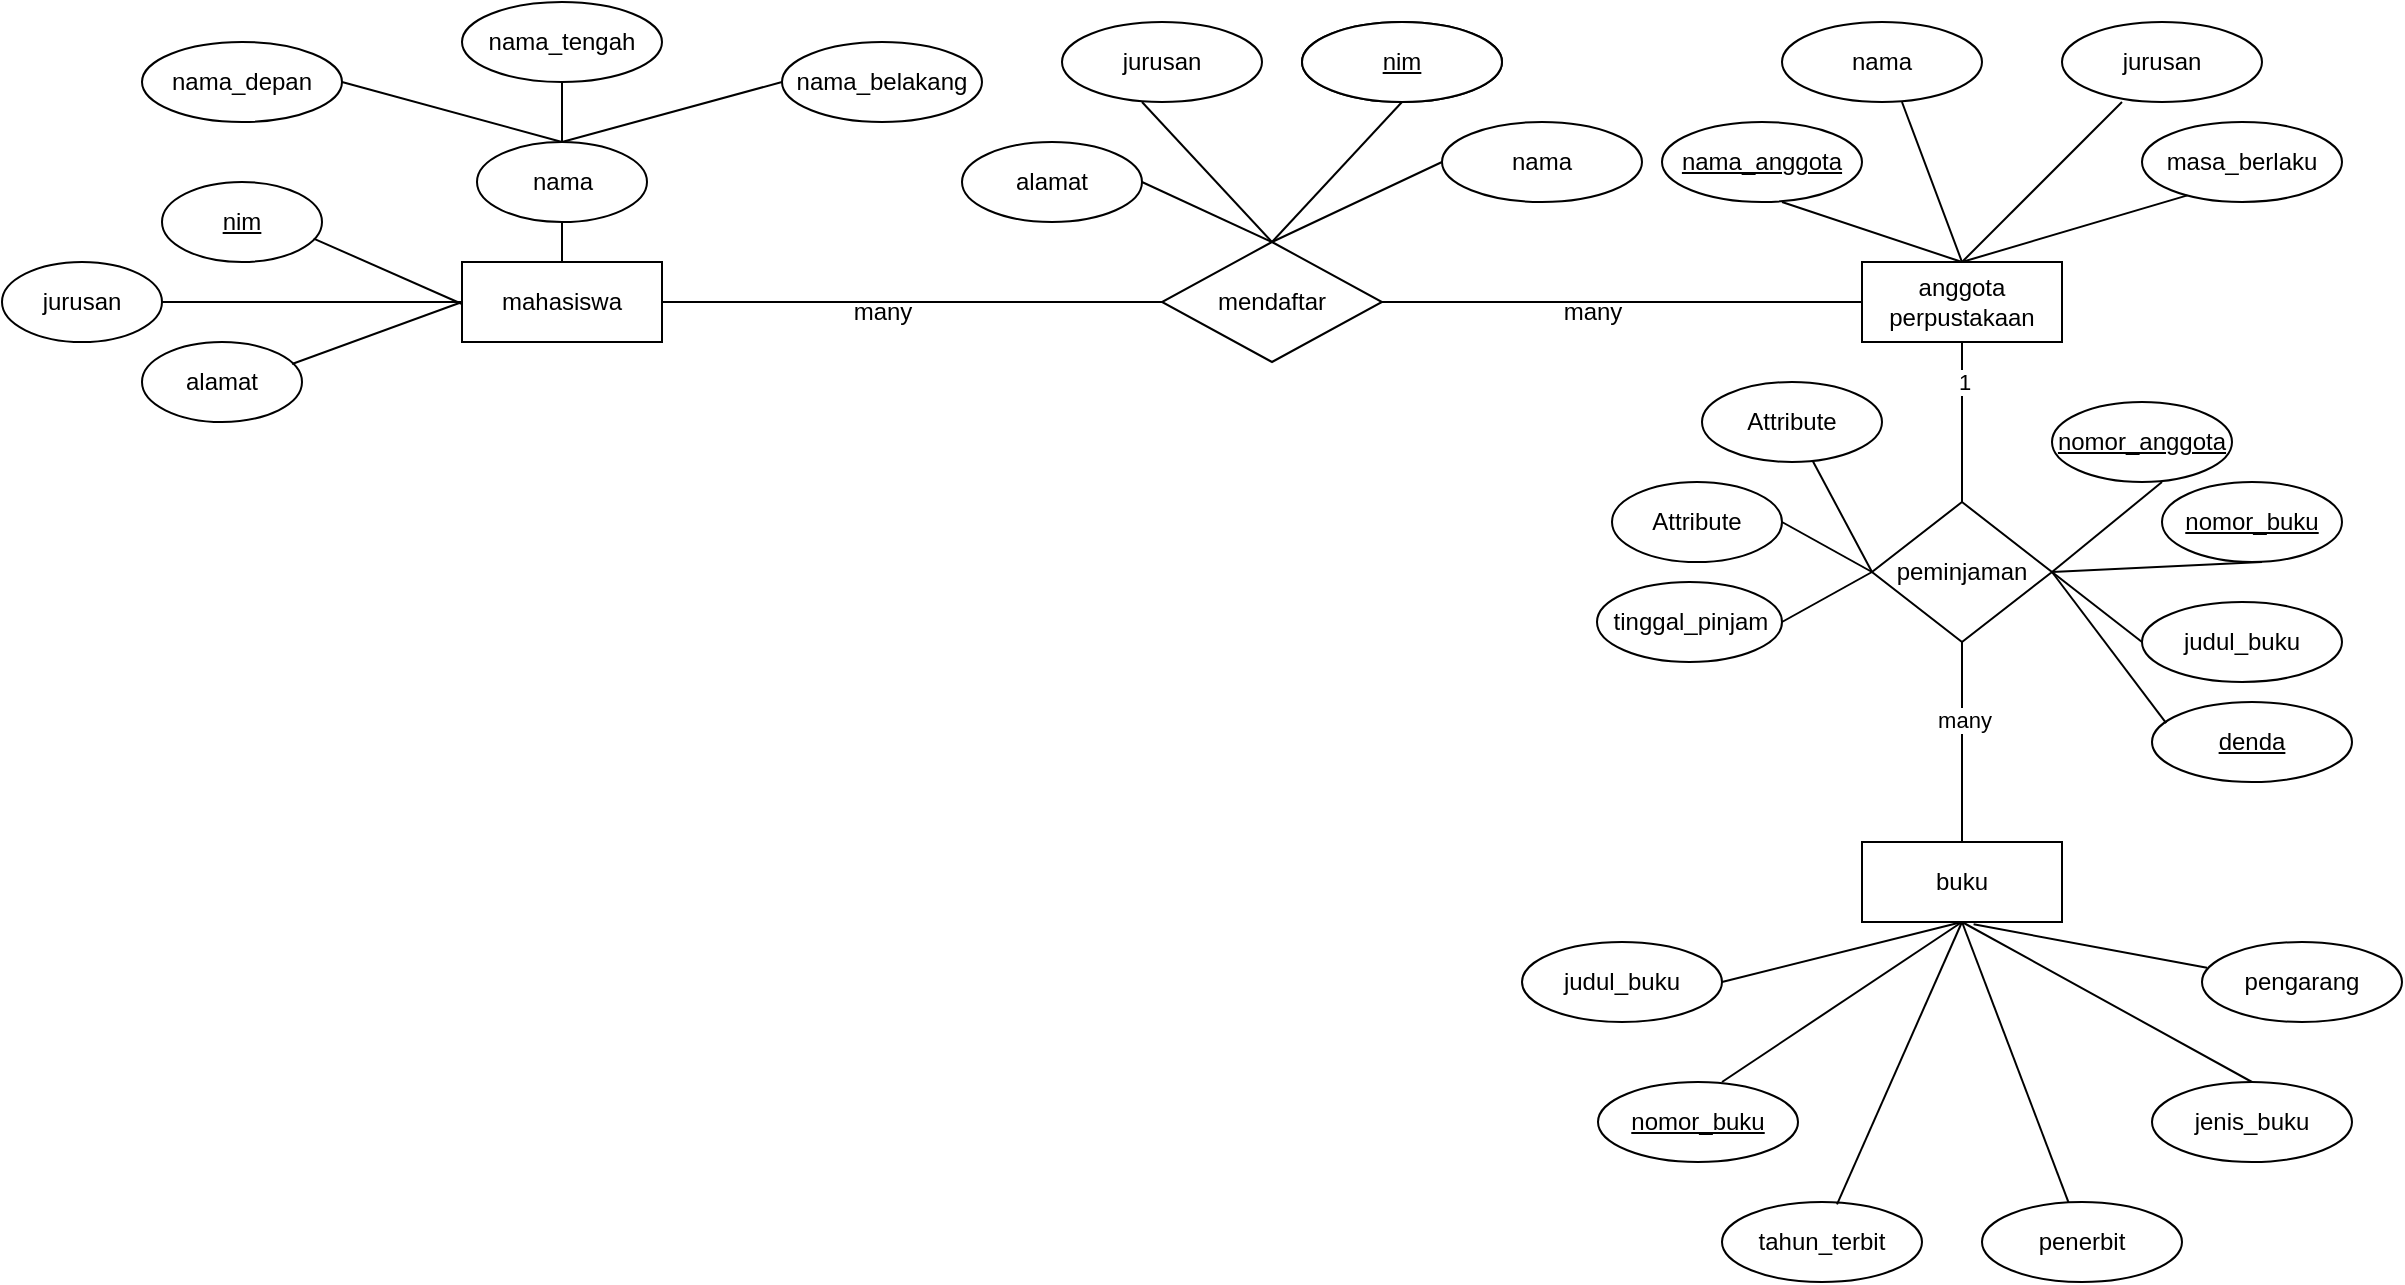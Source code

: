 <mxfile version="24.7.3" type="device">
  <diagram name="Page-1" id="ASlnIaUPIvVgofU1OomR">
    <mxGraphModel dx="1395" dy="338" grid="1" gridSize="10" guides="1" tooltips="1" connect="1" arrows="1" fold="1" page="1" pageScale="1" pageWidth="850" pageHeight="1100" math="0" shadow="0">
      <root>
        <mxCell id="0" />
        <mxCell id="1" parent="0" />
        <mxCell id="l-0CZw1E3qbjTrvyJSG1-7" value="alamat" style="ellipse;whiteSpace=wrap;html=1;align=center;" vertex="1" parent="1">
          <mxGeometry x="-410" y="180" width="80" height="40" as="geometry" />
        </mxCell>
        <mxCell id="l-0CZw1E3qbjTrvyJSG1-8" value="jurusan" style="ellipse;whiteSpace=wrap;html=1;align=center;" vertex="1" parent="1">
          <mxGeometry x="-480" y="140" width="80" height="40" as="geometry" />
        </mxCell>
        <mxCell id="l-0CZw1E3qbjTrvyJSG1-9" value="nim" style="ellipse;whiteSpace=wrap;html=1;align=center;fontStyle=4;" vertex="1" parent="1">
          <mxGeometry x="-400" y="100" width="80" height="40" as="geometry" />
        </mxCell>
        <mxCell id="l-0CZw1E3qbjTrvyJSG1-10" value="nama" style="ellipse;whiteSpace=wrap;html=1;align=center;" vertex="1" parent="1">
          <mxGeometry x="-242.5" y="80" width="85" height="40" as="geometry" />
        </mxCell>
        <mxCell id="l-0CZw1E3qbjTrvyJSG1-11" value="nama_tengah" style="ellipse;whiteSpace=wrap;html=1;align=center;" vertex="1" parent="1">
          <mxGeometry x="-250" y="10" width="100" height="40" as="geometry" />
        </mxCell>
        <mxCell id="l-0CZw1E3qbjTrvyJSG1-12" value="nama_belakang" style="ellipse;whiteSpace=wrap;html=1;align=center;" vertex="1" parent="1">
          <mxGeometry x="-90" y="30" width="100" height="40" as="geometry" />
        </mxCell>
        <mxCell id="l-0CZw1E3qbjTrvyJSG1-14" value="" style="endArrow=none;html=1;rounded=0;exitX=0.938;exitY=0.275;exitDx=0;exitDy=0;exitPerimeter=0;" edge="1" parent="1" source="l-0CZw1E3qbjTrvyJSG1-7">
          <mxGeometry relative="1" as="geometry">
            <mxPoint x="-342.96" y="180" as="sourcePoint" />
            <mxPoint x="-250" y="160" as="targetPoint" />
          </mxGeometry>
        </mxCell>
        <mxCell id="l-0CZw1E3qbjTrvyJSG1-18" value="" style="endArrow=none;html=1;rounded=0;exitX=0.948;exitY=0.707;exitDx=0;exitDy=0;exitPerimeter=0;entryX=0;entryY=0.75;entryDx=0;entryDy=0;" edge="1" parent="1" source="l-0CZw1E3qbjTrvyJSG1-9">
          <mxGeometry relative="1" as="geometry">
            <mxPoint x="-348.96" y="130" as="sourcePoint" />
            <mxPoint x="-250" y="161" as="targetPoint" />
          </mxGeometry>
        </mxCell>
        <mxCell id="l-0CZw1E3qbjTrvyJSG1-19" value="" style="endArrow=none;html=1;rounded=0;exitX=0.5;exitY=0;exitDx=0;exitDy=0;entryX=0.5;entryY=1;entryDx=0;entryDy=0;" edge="1" parent="1" source="l-0CZw1E3qbjTrvyJSG1-6" target="l-0CZw1E3qbjTrvyJSG1-10">
          <mxGeometry relative="1" as="geometry">
            <mxPoint x="170" y="140" as="sourcePoint" />
            <mxPoint x="330" y="140" as="targetPoint" />
          </mxGeometry>
        </mxCell>
        <mxCell id="l-0CZw1E3qbjTrvyJSG1-20" value="" style="endArrow=none;html=1;rounded=0;exitX=1;exitY=0.5;exitDx=0;exitDy=0;entryX=0;entryY=0.5;entryDx=0;entryDy=0;" edge="1" parent="1" source="l-0CZw1E3qbjTrvyJSG1-8" target="l-0CZw1E3qbjTrvyJSG1-6">
          <mxGeometry relative="1" as="geometry">
            <mxPoint x="-440" y="160" as="sourcePoint" />
            <mxPoint x="-250" y="160" as="targetPoint" />
          </mxGeometry>
        </mxCell>
        <mxCell id="l-0CZw1E3qbjTrvyJSG1-6" value="mahasiswa" style="whiteSpace=wrap;html=1;align=center;" vertex="1" parent="1">
          <mxGeometry x="-250" y="140" width="100" height="40" as="geometry" />
        </mxCell>
        <mxCell id="l-0CZw1E3qbjTrvyJSG1-21" value="" style="endArrow=none;html=1;rounded=0;entryX=0.5;entryY=1;entryDx=0;entryDy=0;exitX=0.5;exitY=0;exitDx=0;exitDy=0;" edge="1" parent="1" source="l-0CZw1E3qbjTrvyJSG1-10" target="l-0CZw1E3qbjTrvyJSG1-11">
          <mxGeometry relative="1" as="geometry">
            <mxPoint x="-270" y="70" as="sourcePoint" />
            <mxPoint x="-110" y="70" as="targetPoint" />
          </mxGeometry>
        </mxCell>
        <mxCell id="l-0CZw1E3qbjTrvyJSG1-23" value="nama_depan" style="ellipse;whiteSpace=wrap;html=1;align=center;" vertex="1" parent="1">
          <mxGeometry x="-410" y="30" width="100" height="40" as="geometry" />
        </mxCell>
        <mxCell id="l-0CZw1E3qbjTrvyJSG1-24" value="" style="endArrow=none;html=1;rounded=0;exitX=1;exitY=0.5;exitDx=0;exitDy=0;" edge="1" parent="1" source="l-0CZw1E3qbjTrvyJSG1-23">
          <mxGeometry relative="1" as="geometry">
            <mxPoint x="-360" y="80" as="sourcePoint" />
            <mxPoint x="-200" y="80" as="targetPoint" />
          </mxGeometry>
        </mxCell>
        <mxCell id="l-0CZw1E3qbjTrvyJSG1-25" value="" style="endArrow=none;html=1;rounded=0;entryX=0;entryY=0.5;entryDx=0;entryDy=0;" edge="1" parent="1" target="l-0CZw1E3qbjTrvyJSG1-12">
          <mxGeometry relative="1" as="geometry">
            <mxPoint x="-200" y="80" as="sourcePoint" />
            <mxPoint x="-40" y="80" as="targetPoint" />
          </mxGeometry>
        </mxCell>
        <mxCell id="l-0CZw1E3qbjTrvyJSG1-26" value="mendaftar" style="shape=rhombus;perimeter=rhombusPerimeter;whiteSpace=wrap;html=1;align=center;" vertex="1" parent="1">
          <mxGeometry x="100" y="130" width="110" height="60" as="geometry" />
        </mxCell>
        <mxCell id="l-0CZw1E3qbjTrvyJSG1-27" value="" style="endArrow=none;html=1;rounded=0;entryX=0;entryY=0.5;entryDx=0;entryDy=0;" edge="1" parent="1" target="l-0CZw1E3qbjTrvyJSG1-26">
          <mxGeometry relative="1" as="geometry">
            <mxPoint x="-150" y="160" as="sourcePoint" />
            <mxPoint x="10" y="160" as="targetPoint" />
          </mxGeometry>
        </mxCell>
        <mxCell id="l-0CZw1E3qbjTrvyJSG1-29" value="alamat" style="ellipse;whiteSpace=wrap;html=1;align=center;" vertex="1" parent="1">
          <mxGeometry y="80" width="90" height="40" as="geometry" />
        </mxCell>
        <mxCell id="l-0CZw1E3qbjTrvyJSG1-30" value="jurusan" style="ellipse;whiteSpace=wrap;html=1;align=center;" vertex="1" parent="1">
          <mxGeometry x="50" y="20" width="100" height="40" as="geometry" />
        </mxCell>
        <mxCell id="l-0CZw1E3qbjTrvyJSG1-31" value="Attribute" style="ellipse;whiteSpace=wrap;html=1;align=center;" vertex="1" parent="1">
          <mxGeometry x="170" y="20" width="100" height="40" as="geometry" />
        </mxCell>
        <mxCell id="l-0CZw1E3qbjTrvyJSG1-32" value="nama" style="ellipse;whiteSpace=wrap;html=1;align=center;" vertex="1" parent="1">
          <mxGeometry x="240" y="70" width="100" height="40" as="geometry" />
        </mxCell>
        <mxCell id="l-0CZw1E3qbjTrvyJSG1-33" value="" style="endArrow=none;html=1;rounded=0;exitX=1;exitY=0.5;exitDx=0;exitDy=0;entryX=0.5;entryY=0;entryDx=0;entryDy=0;" edge="1" parent="1" source="l-0CZw1E3qbjTrvyJSG1-29" target="l-0CZw1E3qbjTrvyJSG1-26">
          <mxGeometry relative="1" as="geometry">
            <mxPoint x="90" y="100" as="sourcePoint" />
            <mxPoint x="150" y="129" as="targetPoint" />
          </mxGeometry>
        </mxCell>
        <mxCell id="l-0CZw1E3qbjTrvyJSG1-37" value="" style="endArrow=none;html=1;rounded=0;entryX=0.5;entryY=0;entryDx=0;entryDy=0;" edge="1" parent="1" target="l-0CZw1E3qbjTrvyJSG1-26">
          <mxGeometry relative="1" as="geometry">
            <mxPoint x="90" y="60" as="sourcePoint" />
            <mxPoint x="250" y="60" as="targetPoint" />
          </mxGeometry>
        </mxCell>
        <mxCell id="l-0CZw1E3qbjTrvyJSG1-38" value="" style="endArrow=none;html=1;rounded=0;entryX=0.5;entryY=0;entryDx=0;entryDy=0;" edge="1" parent="1" target="l-0CZw1E3qbjTrvyJSG1-26">
          <mxGeometry relative="1" as="geometry">
            <mxPoint x="220" y="60" as="sourcePoint" />
            <mxPoint x="380" y="60" as="targetPoint" />
          </mxGeometry>
        </mxCell>
        <mxCell id="l-0CZw1E3qbjTrvyJSG1-39" value="" style="endArrow=none;html=1;rounded=0;entryX=0.5;entryY=0;entryDx=0;entryDy=0;exitX=0;exitY=0.5;exitDx=0;exitDy=0;" edge="1" parent="1" source="l-0CZw1E3qbjTrvyJSG1-32" target="l-0CZw1E3qbjTrvyJSG1-26">
          <mxGeometry relative="1" as="geometry">
            <mxPoint x="280" y="120" as="sourcePoint" />
            <mxPoint x="440" y="120" as="targetPoint" />
          </mxGeometry>
        </mxCell>
        <mxCell id="l-0CZw1E3qbjTrvyJSG1-40" value="nim" style="ellipse;whiteSpace=wrap;html=1;align=center;fontStyle=4;" vertex="1" parent="1">
          <mxGeometry x="170" y="20" width="100" height="40" as="geometry" />
        </mxCell>
        <mxCell id="l-0CZw1E3qbjTrvyJSG1-41" value="" style="endArrow=none;html=1;rounded=0;" edge="1" parent="1">
          <mxGeometry relative="1" as="geometry">
            <mxPoint x="210" y="160" as="sourcePoint" />
            <mxPoint x="450" y="160" as="targetPoint" />
          </mxGeometry>
        </mxCell>
        <mxCell id="l-0CZw1E3qbjTrvyJSG1-42" value="anggota&lt;div&gt;perpustakaan&lt;/div&gt;" style="whiteSpace=wrap;html=1;align=center;" vertex="1" parent="1">
          <mxGeometry x="450" y="140" width="100" height="40" as="geometry" />
        </mxCell>
        <mxCell id="l-0CZw1E3qbjTrvyJSG1-43" value="nama_anggota" style="ellipse;whiteSpace=wrap;html=1;align=center;fontStyle=4;" vertex="1" parent="1">
          <mxGeometry x="350" y="70" width="100" height="40" as="geometry" />
        </mxCell>
        <mxCell id="l-0CZw1E3qbjTrvyJSG1-44" value="nama" style="ellipse;whiteSpace=wrap;html=1;align=center;" vertex="1" parent="1">
          <mxGeometry x="410" y="20" width="100" height="40" as="geometry" />
        </mxCell>
        <mxCell id="l-0CZw1E3qbjTrvyJSG1-45" value="jurusan" style="ellipse;whiteSpace=wrap;html=1;align=center;" vertex="1" parent="1">
          <mxGeometry x="550" y="20" width="100" height="40" as="geometry" />
        </mxCell>
        <mxCell id="l-0CZw1E3qbjTrvyJSG1-46" value="masa_berlaku" style="ellipse;whiteSpace=wrap;html=1;align=center;" vertex="1" parent="1">
          <mxGeometry x="590" y="70" width="100" height="40" as="geometry" />
        </mxCell>
        <mxCell id="l-0CZw1E3qbjTrvyJSG1-47" value="" style="endArrow=none;html=1;rounded=0;entryX=0.5;entryY=0;entryDx=0;entryDy=0;" edge="1" parent="1" target="l-0CZw1E3qbjTrvyJSG1-42">
          <mxGeometry relative="1" as="geometry">
            <mxPoint x="410" y="110" as="sourcePoint" />
            <mxPoint x="570" y="110" as="targetPoint" />
          </mxGeometry>
        </mxCell>
        <mxCell id="l-0CZw1E3qbjTrvyJSG1-48" value="" style="endArrow=none;html=1;rounded=0;entryX=0.5;entryY=0;entryDx=0;entryDy=0;" edge="1" parent="1" target="l-0CZw1E3qbjTrvyJSG1-42">
          <mxGeometry relative="1" as="geometry">
            <mxPoint x="470" y="60" as="sourcePoint" />
            <mxPoint x="630" y="60" as="targetPoint" />
          </mxGeometry>
        </mxCell>
        <mxCell id="l-0CZw1E3qbjTrvyJSG1-49" value="" style="endArrow=none;html=1;rounded=0;entryX=0.5;entryY=0;entryDx=0;entryDy=0;" edge="1" parent="1" target="l-0CZw1E3qbjTrvyJSG1-42">
          <mxGeometry relative="1" as="geometry">
            <mxPoint x="580" y="60" as="sourcePoint" />
            <mxPoint x="740" y="60" as="targetPoint" />
          </mxGeometry>
        </mxCell>
        <mxCell id="l-0CZw1E3qbjTrvyJSG1-50" value="" style="endArrow=none;html=1;rounded=0;exitX=0.227;exitY=0.917;exitDx=0;exitDy=0;exitPerimeter=0;" edge="1" parent="1" source="l-0CZw1E3qbjTrvyJSG1-46">
          <mxGeometry relative="1" as="geometry">
            <mxPoint x="620" y="110" as="sourcePoint" />
            <mxPoint x="500" y="140" as="targetPoint" />
          </mxGeometry>
        </mxCell>
        <mxCell id="l-0CZw1E3qbjTrvyJSG1-51" value="" style="endArrow=none;html=1;rounded=0;" edge="1" parent="1">
          <mxGeometry relative="1" as="geometry">
            <mxPoint x="500" y="180" as="sourcePoint" />
            <mxPoint x="500" y="290" as="targetPoint" />
          </mxGeometry>
        </mxCell>
        <mxCell id="l-0CZw1E3qbjTrvyJSG1-84" value="1" style="edgeLabel;html=1;align=center;verticalAlign=middle;resizable=0;points=[];" vertex="1" connectable="0" parent="l-0CZw1E3qbjTrvyJSG1-51">
          <mxGeometry x="-0.645" y="1" relative="1" as="geometry">
            <mxPoint as="offset" />
          </mxGeometry>
        </mxCell>
        <mxCell id="l-0CZw1E3qbjTrvyJSG1-52" value="peminjaman" style="shape=rhombus;perimeter=rhombusPerimeter;whiteSpace=wrap;html=1;align=center;" vertex="1" parent="1">
          <mxGeometry x="455" y="260" width="90" height="70" as="geometry" />
        </mxCell>
        <mxCell id="l-0CZw1E3qbjTrvyJSG1-53" value="Attribute" style="ellipse;whiteSpace=wrap;html=1;align=center;" vertex="1" parent="1">
          <mxGeometry x="370" y="200" width="90" height="40" as="geometry" />
        </mxCell>
        <mxCell id="l-0CZw1E3qbjTrvyJSG1-54" value="Attribute" style="ellipse;whiteSpace=wrap;html=1;align=center;" vertex="1" parent="1">
          <mxGeometry x="325" y="250" width="85" height="40" as="geometry" />
        </mxCell>
        <mxCell id="l-0CZw1E3qbjTrvyJSG1-55" value="tinggal_pinjam" style="ellipse;whiteSpace=wrap;html=1;align=center;" vertex="1" parent="1">
          <mxGeometry x="317.5" y="300" width="92.5" height="40" as="geometry" />
        </mxCell>
        <mxCell id="l-0CZw1E3qbjTrvyJSG1-58" value="nomor_anggota" style="ellipse;whiteSpace=wrap;html=1;align=center;fontStyle=4;" vertex="1" parent="1">
          <mxGeometry x="545" y="210" width="90" height="40" as="geometry" />
        </mxCell>
        <mxCell id="l-0CZw1E3qbjTrvyJSG1-59" value="nomor_buku" style="ellipse;whiteSpace=wrap;html=1;align=center;fontStyle=4;" vertex="1" parent="1">
          <mxGeometry x="600" y="250" width="90" height="40" as="geometry" />
        </mxCell>
        <mxCell id="l-0CZw1E3qbjTrvyJSG1-60" value="judul_buku" style="ellipse;whiteSpace=wrap;html=1;align=center;" vertex="1" parent="1">
          <mxGeometry x="590" y="310" width="100" height="40" as="geometry" />
        </mxCell>
        <mxCell id="l-0CZw1E3qbjTrvyJSG1-61" value="denda" style="ellipse;whiteSpace=wrap;html=1;align=center;fontStyle=4;" vertex="1" parent="1">
          <mxGeometry x="595" y="360" width="100" height="40" as="geometry" />
        </mxCell>
        <mxCell id="l-0CZw1E3qbjTrvyJSG1-62" value="" style="endArrow=none;html=1;rounded=0;entryX=0;entryY=0.5;entryDx=0;entryDy=0;" edge="1" parent="1" target="l-0CZw1E3qbjTrvyJSG1-52">
          <mxGeometry relative="1" as="geometry">
            <mxPoint x="410" y="320" as="sourcePoint" />
            <mxPoint x="570" y="320" as="targetPoint" />
          </mxGeometry>
        </mxCell>
        <mxCell id="l-0CZw1E3qbjTrvyJSG1-63" value="" style="endArrow=none;html=1;rounded=0;entryX=0;entryY=0.5;entryDx=0;entryDy=0;" edge="1" parent="1" target="l-0CZw1E3qbjTrvyJSG1-52">
          <mxGeometry relative="1" as="geometry">
            <mxPoint x="410" y="270" as="sourcePoint" />
            <mxPoint x="570" y="270" as="targetPoint" />
          </mxGeometry>
        </mxCell>
        <mxCell id="l-0CZw1E3qbjTrvyJSG1-64" value="" style="endArrow=none;html=1;rounded=0;entryX=0;entryY=0.5;entryDx=0;entryDy=0;" edge="1" parent="1" source="l-0CZw1E3qbjTrvyJSG1-53" target="l-0CZw1E3qbjTrvyJSG1-52">
          <mxGeometry relative="1" as="geometry">
            <mxPoint x="430" y="240" as="sourcePoint" />
            <mxPoint x="585" y="249.17" as="targetPoint" />
          </mxGeometry>
        </mxCell>
        <mxCell id="l-0CZw1E3qbjTrvyJSG1-65" value="" style="endArrow=none;html=1;rounded=0;exitX=1;exitY=0.5;exitDx=0;exitDy=0;" edge="1" parent="1" source="l-0CZw1E3qbjTrvyJSG1-52">
          <mxGeometry relative="1" as="geometry">
            <mxPoint x="440" y="250" as="sourcePoint" />
            <mxPoint x="600" y="250" as="targetPoint" />
          </mxGeometry>
        </mxCell>
        <mxCell id="l-0CZw1E3qbjTrvyJSG1-66" value="" style="endArrow=none;html=1;rounded=0;exitX=1;exitY=0.5;exitDx=0;exitDy=0;" edge="1" parent="1" source="l-0CZw1E3qbjTrvyJSG1-52">
          <mxGeometry relative="1" as="geometry">
            <mxPoint x="490" y="290" as="sourcePoint" />
            <mxPoint x="650" y="290" as="targetPoint" />
          </mxGeometry>
        </mxCell>
        <mxCell id="l-0CZw1E3qbjTrvyJSG1-67" value="" style="endArrow=none;html=1;rounded=0;exitX=1;exitY=0.5;exitDx=0;exitDy=0;" edge="1" parent="1" source="l-0CZw1E3qbjTrvyJSG1-52">
          <mxGeometry relative="1" as="geometry">
            <mxPoint x="430" y="330" as="sourcePoint" />
            <mxPoint x="590" y="330" as="targetPoint" />
          </mxGeometry>
        </mxCell>
        <mxCell id="l-0CZw1E3qbjTrvyJSG1-68" value="" style="endArrow=none;html=1;rounded=0;exitX=1;exitY=0.5;exitDx=0;exitDy=0;entryX=0.071;entryY=0.264;entryDx=0;entryDy=0;entryPerimeter=0;" edge="1" parent="1" source="l-0CZw1E3qbjTrvyJSG1-52" target="l-0CZw1E3qbjTrvyJSG1-61">
          <mxGeometry relative="1" as="geometry">
            <mxPoint x="430" y="380" as="sourcePoint" />
            <mxPoint x="590" y="380" as="targetPoint" />
          </mxGeometry>
        </mxCell>
        <mxCell id="l-0CZw1E3qbjTrvyJSG1-69" value="" style="endArrow=none;html=1;rounded=0;" edge="1" parent="1">
          <mxGeometry relative="1" as="geometry">
            <mxPoint x="500" y="330" as="sourcePoint" />
            <mxPoint x="500" y="430" as="targetPoint" />
          </mxGeometry>
        </mxCell>
        <mxCell id="l-0CZw1E3qbjTrvyJSG1-83" value="many" style="edgeLabel;html=1;align=center;verticalAlign=middle;resizable=0;points=[];" vertex="1" connectable="0" parent="l-0CZw1E3qbjTrvyJSG1-69">
          <mxGeometry x="-0.227" y="1" relative="1" as="geometry">
            <mxPoint as="offset" />
          </mxGeometry>
        </mxCell>
        <mxCell id="l-0CZw1E3qbjTrvyJSG1-70" value="buku" style="whiteSpace=wrap;html=1;align=center;" vertex="1" parent="1">
          <mxGeometry x="450" y="430" width="100" height="40" as="geometry" />
        </mxCell>
        <mxCell id="l-0CZw1E3qbjTrvyJSG1-71" value="judul_buku" style="ellipse;whiteSpace=wrap;html=1;align=center;" vertex="1" parent="1">
          <mxGeometry x="280" y="480" width="100" height="40" as="geometry" />
        </mxCell>
        <mxCell id="l-0CZw1E3qbjTrvyJSG1-72" value="nomor_buku" style="ellipse;whiteSpace=wrap;html=1;align=center;fontStyle=4;" vertex="1" parent="1">
          <mxGeometry x="318" y="550" width="100" height="40" as="geometry" />
        </mxCell>
        <mxCell id="l-0CZw1E3qbjTrvyJSG1-73" value="tahun_terbit" style="ellipse;whiteSpace=wrap;html=1;align=center;" vertex="1" parent="1">
          <mxGeometry x="380" y="610" width="100" height="40" as="geometry" />
        </mxCell>
        <mxCell id="l-0CZw1E3qbjTrvyJSG1-74" value="penerbit" style="ellipse;whiteSpace=wrap;html=1;align=center;" vertex="1" parent="1">
          <mxGeometry x="510" y="610" width="100" height="40" as="geometry" />
        </mxCell>
        <mxCell id="l-0CZw1E3qbjTrvyJSG1-75" value="jenis_buku" style="ellipse;whiteSpace=wrap;html=1;align=center;" vertex="1" parent="1">
          <mxGeometry x="595" y="550" width="100" height="40" as="geometry" />
        </mxCell>
        <mxCell id="l-0CZw1E3qbjTrvyJSG1-76" value="pengarang" style="ellipse;whiteSpace=wrap;html=1;align=center;" vertex="1" parent="1">
          <mxGeometry x="620" y="480" width="100" height="40" as="geometry" />
        </mxCell>
        <mxCell id="l-0CZw1E3qbjTrvyJSG1-77" value="" style="endArrow=none;html=1;rounded=0;entryX=0.5;entryY=1;entryDx=0;entryDy=0;" edge="1" parent="1" target="l-0CZw1E3qbjTrvyJSG1-70">
          <mxGeometry relative="1" as="geometry">
            <mxPoint x="380" y="500" as="sourcePoint" />
            <mxPoint x="540" y="500" as="targetPoint" />
          </mxGeometry>
        </mxCell>
        <mxCell id="l-0CZw1E3qbjTrvyJSG1-78" value="" style="endArrow=none;html=1;rounded=0;exitX=0.62;exitY=0;exitDx=0;exitDy=0;exitPerimeter=0;entryX=0.5;entryY=1;entryDx=0;entryDy=0;" edge="1" parent="1" source="l-0CZw1E3qbjTrvyJSG1-72" target="l-0CZw1E3qbjTrvyJSG1-70">
          <mxGeometry relative="1" as="geometry">
            <mxPoint x="390" y="550" as="sourcePoint" />
            <mxPoint x="550" y="550" as="targetPoint" />
          </mxGeometry>
        </mxCell>
        <mxCell id="l-0CZw1E3qbjTrvyJSG1-79" value="" style="endArrow=none;html=1;rounded=0;entryX=0.5;entryY=1;entryDx=0;entryDy=0;exitX=0.575;exitY=0.029;exitDx=0;exitDy=0;exitPerimeter=0;" edge="1" parent="1" source="l-0CZw1E3qbjTrvyJSG1-73" target="l-0CZw1E3qbjTrvyJSG1-70">
          <mxGeometry relative="1" as="geometry">
            <mxPoint x="440" y="630" as="sourcePoint" />
            <mxPoint x="600" y="630" as="targetPoint" />
          </mxGeometry>
        </mxCell>
        <mxCell id="l-0CZw1E3qbjTrvyJSG1-80" value="" style="endArrow=none;html=1;rounded=0;exitX=0.5;exitY=1;exitDx=0;exitDy=0;entryX=0.433;entryY=0.008;entryDx=0;entryDy=0;entryPerimeter=0;" edge="1" parent="1" source="l-0CZw1E3qbjTrvyJSG1-70" target="l-0CZw1E3qbjTrvyJSG1-74">
          <mxGeometry relative="1" as="geometry">
            <mxPoint x="430" y="630" as="sourcePoint" />
            <mxPoint x="580" y="610" as="targetPoint" />
          </mxGeometry>
        </mxCell>
        <mxCell id="l-0CZw1E3qbjTrvyJSG1-81" value="" style="endArrow=none;html=1;rounded=0;exitX=0.5;exitY=1;exitDx=0;exitDy=0;entryX=0.5;entryY=0;entryDx=0;entryDy=0;" edge="1" parent="1" source="l-0CZw1E3qbjTrvyJSG1-70" target="l-0CZw1E3qbjTrvyJSG1-75">
          <mxGeometry relative="1" as="geometry">
            <mxPoint x="530" y="550" as="sourcePoint" />
            <mxPoint x="690" y="550" as="targetPoint" />
          </mxGeometry>
        </mxCell>
        <mxCell id="l-0CZw1E3qbjTrvyJSG1-82" value="" style="endArrow=none;html=1;rounded=0;exitX=0.558;exitY=1.029;exitDx=0;exitDy=0;exitPerimeter=0;entryX=0.025;entryY=0.321;entryDx=0;entryDy=0;entryPerimeter=0;" edge="1" parent="1" source="l-0CZw1E3qbjTrvyJSG1-70" target="l-0CZw1E3qbjTrvyJSG1-76">
          <mxGeometry relative="1" as="geometry">
            <mxPoint x="550" y="480" as="sourcePoint" />
            <mxPoint x="660" y="490" as="targetPoint" />
          </mxGeometry>
        </mxCell>
        <mxCell id="l-0CZw1E3qbjTrvyJSG1-85" value="many" style="text;html=1;align=center;verticalAlign=middle;resizable=0;points=[];autosize=1;strokeColor=none;fillColor=none;" vertex="1" parent="1">
          <mxGeometry x="290" y="150" width="50" height="30" as="geometry" />
        </mxCell>
        <mxCell id="l-0CZw1E3qbjTrvyJSG1-86" value="many" style="text;html=1;align=center;verticalAlign=middle;resizable=0;points=[];autosize=1;strokeColor=none;fillColor=none;" vertex="1" parent="1">
          <mxGeometry x="-65" y="150" width="50" height="30" as="geometry" />
        </mxCell>
      </root>
    </mxGraphModel>
  </diagram>
</mxfile>
